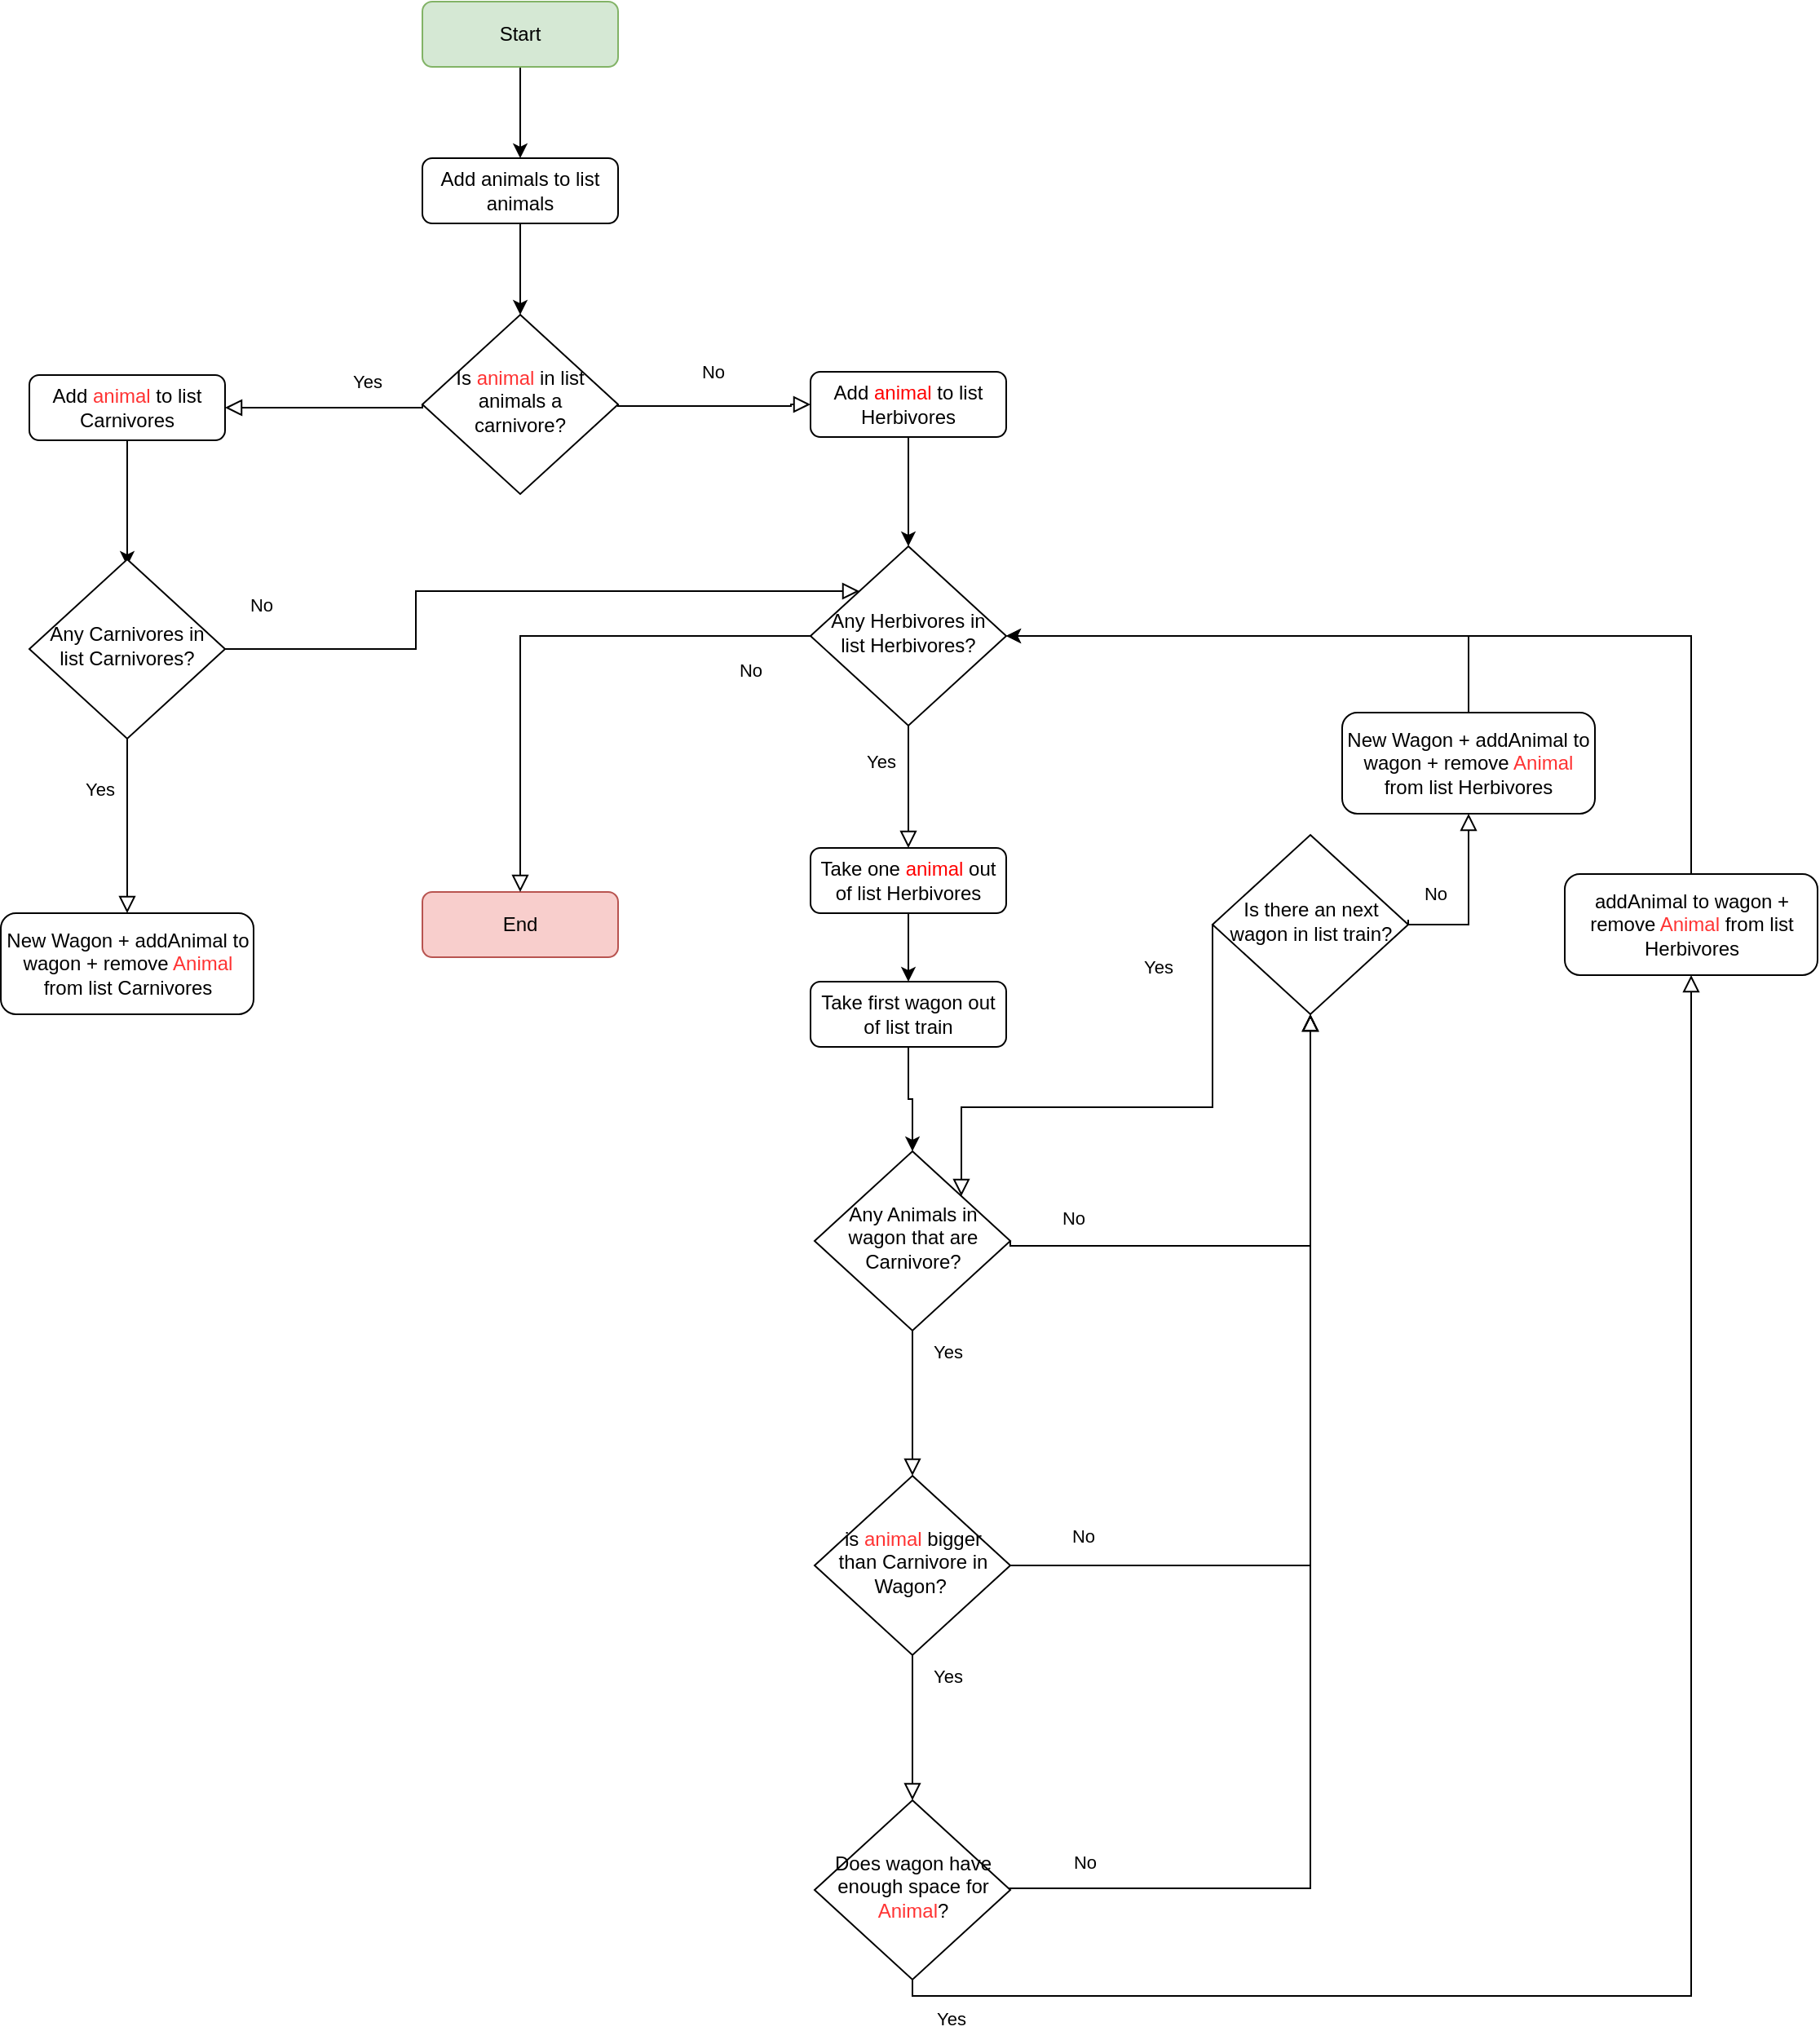 <mxfile version="18.0.8" type="device"><diagram id="C5RBs43oDa-KdzZeNtuy" name="Page-1"><mxGraphModel dx="903" dy="2141" grid="0" gridSize="10" guides="1" tooltips="1" connect="1" arrows="1" fold="1" page="1" pageScale="1" pageWidth="827" pageHeight="1169" math="0" shadow="0"><root><mxCell id="WIyWlLk6GJQsqaUBKTNV-0"/><mxCell id="WIyWlLk6GJQsqaUBKTNV-1" parent="WIyWlLk6GJQsqaUBKTNV-0"/><mxCell id="zPwgkGLQ1W0hF-BKQXLD-33" style="edgeStyle=orthogonalEdgeStyle;rounded=0;orthogonalLoop=1;jettySize=auto;html=1;entryX=0.5;entryY=0;entryDx=0;entryDy=0;fontColor=#000000;" parent="WIyWlLk6GJQsqaUBKTNV-1" source="I2GYmeGurqsiF2GOW9rV-10" target="I2GYmeGurqsiF2GOW9rV-21" edge="1"><mxGeometry relative="1" as="geometry"/></mxCell><mxCell id="I2GYmeGurqsiF2GOW9rV-10" value="Start" style="rounded=1;whiteSpace=wrap;html=1;fontSize=12;glass=0;strokeWidth=1;shadow=0;fillColor=#d5e8d4;strokeColor=#82b366;" parent="WIyWlLk6GJQsqaUBKTNV-1" vertex="1"><mxGeometry x="1382" y="-77" width="120" height="40" as="geometry"/></mxCell><mxCell id="I2GYmeGurqsiF2GOW9rV-20" value="Is &lt;font color=&quot;#ff3333&quot;&gt;animal &lt;/font&gt;in list animals a carnivore?" style="rhombus;whiteSpace=wrap;html=1;shadow=0;fontFamily=Helvetica;fontSize=12;align=center;strokeWidth=1;spacing=6;spacingTop=-4;" parent="WIyWlLk6GJQsqaUBKTNV-1" vertex="1"><mxGeometry x="1382" y="115" width="120" height="110" as="geometry"/></mxCell><mxCell id="zPwgkGLQ1W0hF-BKQXLD-34" style="edgeStyle=orthogonalEdgeStyle;rounded=0;orthogonalLoop=1;jettySize=auto;html=1;fontColor=#000000;" parent="WIyWlLk6GJQsqaUBKTNV-1" source="I2GYmeGurqsiF2GOW9rV-21" target="I2GYmeGurqsiF2GOW9rV-20" edge="1"><mxGeometry relative="1" as="geometry"/></mxCell><mxCell id="I2GYmeGurqsiF2GOW9rV-21" value="Add animals to list animals" style="rounded=1;whiteSpace=wrap;html=1;fontSize=12;glass=0;strokeWidth=1;shadow=0;" parent="WIyWlLk6GJQsqaUBKTNV-1" vertex="1"><mxGeometry x="1382" y="19" width="120" height="40" as="geometry"/></mxCell><mxCell id="I2GYmeGurqsiF2GOW9rV-23" value="Yes" style="rounded=0;html=1;jettySize=auto;orthogonalLoop=1;fontSize=11;endArrow=block;endFill=0;endSize=8;strokeWidth=1;shadow=0;labelBackgroundColor=none;edgeStyle=orthogonalEdgeStyle;exitX=0;exitY=0.5;exitDx=0;exitDy=0;entryX=1;entryY=0.5;entryDx=0;entryDy=0;" parent="WIyWlLk6GJQsqaUBKTNV-1" source="I2GYmeGurqsiF2GOW9rV-20" target="I2GYmeGurqsiF2GOW9rV-24" edge="1"><mxGeometry x="-0.431" y="-16" relative="1" as="geometry"><mxPoint x="-1" as="offset"/><mxPoint x="1186" y="172" as="sourcePoint"/><mxPoint x="1261" y="172" as="targetPoint"/><Array as="points"><mxPoint x="1382" y="172"/></Array></mxGeometry></mxCell><mxCell id="I2GYmeGurqsiF2GOW9rV-29" style="edgeStyle=orthogonalEdgeStyle;rounded=0;orthogonalLoop=1;jettySize=auto;html=1;entryX=0.5;entryY=0;entryDx=0;entryDy=0;" parent="WIyWlLk6GJQsqaUBKTNV-1" source="I2GYmeGurqsiF2GOW9rV-24" edge="1"><mxGeometry relative="1" as="geometry"><mxPoint x="1201" y="269" as="targetPoint"/></mxGeometry></mxCell><mxCell id="I2GYmeGurqsiF2GOW9rV-24" value="Add &lt;font color=&quot;#ff3333&quot;&gt;animal &lt;/font&gt;to list Carnivores" style="rounded=1;whiteSpace=wrap;html=1;fontSize=12;glass=0;strokeWidth=1;shadow=0;" parent="WIyWlLk6GJQsqaUBKTNV-1" vertex="1"><mxGeometry x="1141" y="152" width="120" height="40" as="geometry"/></mxCell><mxCell id="I2GYmeGurqsiF2GOW9rV-25" value="No" style="rounded=0;html=1;jettySize=auto;orthogonalLoop=1;fontSize=11;endArrow=block;endFill=0;endSize=8;strokeWidth=1;shadow=0;labelBackgroundColor=none;edgeStyle=orthogonalEdgeStyle;exitX=1;exitY=0.5;exitDx=0;exitDy=0;entryX=0;entryY=0.5;entryDx=0;entryDy=0;" parent="WIyWlLk6GJQsqaUBKTNV-1" source="I2GYmeGurqsiF2GOW9rV-20" target="I2GYmeGurqsiF2GOW9rV-26" edge="1"><mxGeometry y="21" relative="1" as="geometry"><mxPoint x="-1" as="offset"/><mxPoint x="1528" y="171.29" as="sourcePoint"/><mxPoint x="1618" y="171.29" as="targetPoint"/><Array as="points"><mxPoint x="1608" y="171"/></Array></mxGeometry></mxCell><mxCell id="zPwgkGLQ1W0hF-BKQXLD-25" style="edgeStyle=orthogonalEdgeStyle;rounded=0;orthogonalLoop=1;jettySize=auto;html=1;fontColor=#000000;" parent="WIyWlLk6GJQsqaUBKTNV-1" source="I2GYmeGurqsiF2GOW9rV-26" target="zPwgkGLQ1W0hF-BKQXLD-23" edge="1"><mxGeometry relative="1" as="geometry"/></mxCell><mxCell id="I2GYmeGurqsiF2GOW9rV-26" value="Add &lt;font color=&quot;#ff0000&quot;&gt;animal &lt;/font&gt;to list Herbivores" style="rounded=1;whiteSpace=wrap;html=1;fontSize=12;glass=0;strokeWidth=1;shadow=0;" parent="WIyWlLk6GJQsqaUBKTNV-1" vertex="1"><mxGeometry x="1620" y="150" width="120" height="40" as="geometry"/></mxCell><mxCell id="zPwgkGLQ1W0hF-BKQXLD-0" value="Any Animals in wagon that are Carnivore?" style="rhombus;whiteSpace=wrap;html=1;shadow=0;fontFamily=Helvetica;fontSize=12;align=center;strokeWidth=1;spacing=6;spacingTop=-4;" parent="WIyWlLk6GJQsqaUBKTNV-1" vertex="1"><mxGeometry x="1622.5" y="628" width="120" height="110" as="geometry"/></mxCell><mxCell id="zPwgkGLQ1W0hF-BKQXLD-2" value="No" style="edgeStyle=orthogonalEdgeStyle;rounded=0;html=1;jettySize=auto;orthogonalLoop=1;fontSize=11;endArrow=block;endFill=0;endSize=8;strokeWidth=1;shadow=0;labelBackgroundColor=none;exitX=1;exitY=0.5;exitDx=0;exitDy=0;entryX=0.5;entryY=1;entryDx=0;entryDy=0;" parent="WIyWlLk6GJQsqaUBKTNV-1" source="zPwgkGLQ1W0hF-BKQXLD-0" target="zPwgkGLQ1W0hF-BKQXLD-16" edge="1"><mxGeometry x="-0.751" y="17" relative="1" as="geometry"><mxPoint as="offset"/><mxPoint x="1762.5" y="685" as="sourcePoint"/><mxPoint x="1877.5" y="686" as="targetPoint"/><Array as="points"><mxPoint x="1742.5" y="686"/><mxPoint x="1926.5" y="686"/></Array></mxGeometry></mxCell><mxCell id="zPwgkGLQ1W0hF-BKQXLD-4" value="Yes" style="rounded=0;html=1;jettySize=auto;orthogonalLoop=1;fontSize=11;endArrow=block;endFill=0;endSize=8;strokeWidth=1;shadow=0;labelBackgroundColor=none;edgeStyle=orthogonalEdgeStyle;exitX=0.5;exitY=1;exitDx=0;exitDy=0;" parent="WIyWlLk6GJQsqaUBKTNV-1" source="zPwgkGLQ1W0hF-BKQXLD-0" target="zPwgkGLQ1W0hF-BKQXLD-5" edge="1"><mxGeometry x="-0.705" y="21" relative="1" as="geometry"><mxPoint as="offset"/><mxPoint x="1696.5" y="773" as="sourcePoint"/><mxPoint x="1682.5" y="826" as="targetPoint"/><Array as="points"/></mxGeometry></mxCell><mxCell id="zPwgkGLQ1W0hF-BKQXLD-5" value="is &lt;font color=&quot;#ff3333&quot;&gt;animal &lt;/font&gt;bigger than Carnivore in Wagon?&amp;nbsp;" style="rhombus;whiteSpace=wrap;html=1;shadow=0;fontFamily=Helvetica;fontSize=12;align=center;strokeWidth=1;spacing=6;spacingTop=-4;" parent="WIyWlLk6GJQsqaUBKTNV-1" vertex="1"><mxGeometry x="1622.5" y="827" width="120" height="110" as="geometry"/></mxCell><mxCell id="zPwgkGLQ1W0hF-BKQXLD-8" value="No" style="edgeStyle=orthogonalEdgeStyle;rounded=0;html=1;jettySize=auto;orthogonalLoop=1;fontSize=11;endArrow=block;endFill=0;endSize=8;strokeWidth=1;shadow=0;labelBackgroundColor=none;exitX=1;exitY=0.5;exitDx=0;exitDy=0;entryX=0.5;entryY=1;entryDx=0;entryDy=0;" parent="WIyWlLk6GJQsqaUBKTNV-1" source="zPwgkGLQ1W0hF-BKQXLD-5" target="zPwgkGLQ1W0hF-BKQXLD-16" edge="1"><mxGeometry x="-0.829" y="18" relative="1" as="geometry"><mxPoint as="offset"/><mxPoint x="1767.5" y="880.5" as="sourcePoint"/><mxPoint x="1877.5" y="884" as="targetPoint"/><Array as="points"><mxPoint x="1926.5" y="882"/></Array></mxGeometry></mxCell><mxCell id="zPwgkGLQ1W0hF-BKQXLD-10" value="Yes" style="rounded=0;html=1;jettySize=auto;orthogonalLoop=1;fontSize=11;endArrow=block;endFill=0;endSize=8;strokeWidth=1;shadow=0;labelBackgroundColor=none;edgeStyle=orthogonalEdgeStyle;exitX=0.5;exitY=1;exitDx=0;exitDy=0;entryX=0.5;entryY=0;entryDx=0;entryDy=0;" parent="WIyWlLk6GJQsqaUBKTNV-1" source="zPwgkGLQ1W0hF-BKQXLD-5" edge="1"><mxGeometry x="-0.705" y="21" relative="1" as="geometry"><mxPoint as="offset"/><mxPoint x="1682" y="941" as="sourcePoint"/><mxPoint x="1682.5" y="1026" as="targetPoint"/><Array as="points"/></mxGeometry></mxCell><mxCell id="zPwgkGLQ1W0hF-BKQXLD-12" value="Does wagon have enough space for &lt;font color=&quot;#ff3333&quot;&gt;Animal&lt;/font&gt;?" style="rhombus;whiteSpace=wrap;html=1;shadow=0;fontFamily=Helvetica;fontSize=12;align=center;strokeWidth=1;spacing=6;spacingTop=-4;" parent="WIyWlLk6GJQsqaUBKTNV-1" vertex="1"><mxGeometry x="1622.5" y="1026" width="120" height="110" as="geometry"/></mxCell><mxCell id="zPwgkGLQ1W0hF-BKQXLD-13" value="No" style="edgeStyle=orthogonalEdgeStyle;rounded=0;html=1;jettySize=auto;orthogonalLoop=1;fontSize=11;endArrow=block;endFill=0;endSize=8;strokeWidth=1;shadow=0;labelBackgroundColor=none;entryX=0.5;entryY=1;entryDx=0;entryDy=0;" parent="WIyWlLk6GJQsqaUBKTNV-1" source="zPwgkGLQ1W0hF-BKQXLD-12" target="zPwgkGLQ1W0hF-BKQXLD-16" edge="1"><mxGeometry x="-0.87" y="16" relative="1" as="geometry"><mxPoint as="offset"/><mxPoint x="1742.5" y="1080" as="sourcePoint"/><mxPoint x="1877.5" y="1082" as="targetPoint"/><Array as="points"><mxPoint x="1926.5" y="1080"/></Array></mxGeometry></mxCell><mxCell id="zPwgkGLQ1W0hF-BKQXLD-14" value="Yes" style="rounded=0;html=1;jettySize=auto;orthogonalLoop=1;fontSize=11;endArrow=block;endFill=0;endSize=8;strokeWidth=1;shadow=0;labelBackgroundColor=none;edgeStyle=orthogonalEdgeStyle;entryX=0.5;entryY=1;entryDx=0;entryDy=0;" parent="WIyWlLk6GJQsqaUBKTNV-1" source="zPwgkGLQ1W0hF-BKQXLD-12" target="zPwgkGLQ1W0hF-BKQXLD-24" edge="1"><mxGeometry x="-0.94" y="-14" relative="1" as="geometry"><mxPoint as="offset"/><mxPoint x="1682" y="1136" as="sourcePoint"/><mxPoint x="1682.5" y="1205" as="targetPoint"/><Array as="points"><mxPoint x="1683" y="1146"/><mxPoint x="2160" y="1146"/></Array></mxGeometry></mxCell><mxCell id="zPwgkGLQ1W0hF-BKQXLD-16" value="Is there an next wagon in list train?" style="rhombus;whiteSpace=wrap;html=1;shadow=0;fontFamily=Helvetica;fontSize=12;align=center;strokeWidth=1;spacing=6;spacingTop=-4;" parent="WIyWlLk6GJQsqaUBKTNV-1" vertex="1"><mxGeometry x="1866.5" y="434" width="120" height="110" as="geometry"/></mxCell><mxCell id="zPwgkGLQ1W0hF-BKQXLD-18" value="Yes" style="rounded=0;html=1;jettySize=auto;orthogonalLoop=1;fontSize=11;endArrow=block;endFill=0;endSize=8;strokeWidth=1;shadow=0;labelBackgroundColor=none;edgeStyle=orthogonalEdgeStyle;exitX=0;exitY=0.5;exitDx=0;exitDy=0;entryX=1;entryY=0;entryDx=0;entryDy=0;" parent="WIyWlLk6GJQsqaUBKTNV-1" source="zPwgkGLQ1W0hF-BKQXLD-16" target="zPwgkGLQ1W0hF-BKQXLD-0" edge="1"><mxGeometry x="-0.831" y="-34" relative="1" as="geometry"><mxPoint y="-1" as="offset"/><mxPoint x="1692.5" y="748" as="sourcePoint"/><mxPoint x="1692.5" y="837" as="targetPoint"/><Array as="points"><mxPoint x="1867" y="601"/><mxPoint x="1713" y="601"/></Array></mxGeometry></mxCell><mxCell id="zPwgkGLQ1W0hF-BKQXLD-19" value="No" style="edgeStyle=orthogonalEdgeStyle;rounded=0;html=1;jettySize=auto;orthogonalLoop=1;fontSize=11;endArrow=block;endFill=0;endSize=8;strokeWidth=1;shadow=0;labelBackgroundColor=none;exitX=1;exitY=0.5;exitDx=0;exitDy=0;entryX=0.5;entryY=1;entryDx=0;entryDy=0;" parent="WIyWlLk6GJQsqaUBKTNV-1" target="JYXsYeS6MshsQeE6deFW-5" edge="1"><mxGeometry x="-0.636" y="19" relative="1" as="geometry"><mxPoint as="offset"/><mxPoint x="1986.5" y="486" as="sourcePoint"/><mxPoint x="2102.5" y="489" as="targetPoint"/><Array as="points"><mxPoint x="1987" y="489"/><mxPoint x="2024" y="489"/></Array></mxGeometry></mxCell><mxCell id="zPwgkGLQ1W0hF-BKQXLD-23" value="Any Herbivores in list Herbivores?" style="rhombus;whiteSpace=wrap;html=1;shadow=0;fontFamily=Helvetica;fontSize=12;align=center;strokeWidth=1;spacing=6;spacingTop=-4;" parent="WIyWlLk6GJQsqaUBKTNV-1" vertex="1"><mxGeometry x="1620" y="257" width="120" height="110" as="geometry"/></mxCell><mxCell id="zPwgkGLQ1W0hF-BKQXLD-46" style="edgeStyle=orthogonalEdgeStyle;rounded=0;orthogonalLoop=1;jettySize=auto;html=1;entryX=1;entryY=0.5;entryDx=0;entryDy=0;fontColor=#FF3333;" parent="WIyWlLk6GJQsqaUBKTNV-1" source="zPwgkGLQ1W0hF-BKQXLD-24" target="zPwgkGLQ1W0hF-BKQXLD-23" edge="1"><mxGeometry relative="1" as="geometry"><Array as="points"><mxPoint x="2160" y="312"/></Array></mxGeometry></mxCell><mxCell id="zPwgkGLQ1W0hF-BKQXLD-24" value="addAnimal to wagon + remove &lt;font color=&quot;#ff3333&quot;&gt;Animal &lt;/font&gt;from list Herbivores" style="rounded=1;whiteSpace=wrap;html=1;fontSize=12;glass=0;strokeWidth=1;shadow=0;" parent="WIyWlLk6GJQsqaUBKTNV-1" vertex="1"><mxGeometry x="2082.5" y="458" width="155" height="62" as="geometry"/></mxCell><mxCell id="zPwgkGLQ1W0hF-BKQXLD-32" value="End" style="rounded=1;whiteSpace=wrap;html=1;fontSize=12;glass=0;strokeWidth=1;shadow=0;fillColor=#f8cecc;strokeColor=#b85450;" parent="WIyWlLk6GJQsqaUBKTNV-1" vertex="1"><mxGeometry x="1382" y="469" width="120" height="40" as="geometry"/></mxCell><mxCell id="zPwgkGLQ1W0hF-BKQXLD-35" value="New Wagon + addAnimal to wagon + remove &lt;font color=&quot;#ff3333&quot;&gt;Animal &lt;/font&gt;from list Carnivores" style="rounded=1;whiteSpace=wrap;html=1;fontSize=12;glass=0;strokeWidth=1;shadow=0;" parent="WIyWlLk6GJQsqaUBKTNV-1" vertex="1"><mxGeometry x="1123.5" y="482" width="155" height="62" as="geometry"/></mxCell><mxCell id="zPwgkGLQ1W0hF-BKQXLD-37" value="No" style="edgeStyle=orthogonalEdgeStyle;rounded=0;html=1;jettySize=auto;orthogonalLoop=1;fontSize=11;endArrow=block;endFill=0;endSize=8;strokeWidth=1;shadow=0;labelBackgroundColor=none;exitX=0;exitY=0.5;exitDx=0;exitDy=0;entryX=0.5;entryY=0;entryDx=0;entryDy=0;" parent="WIyWlLk6GJQsqaUBKTNV-1" source="zPwgkGLQ1W0hF-BKQXLD-23" target="zPwgkGLQ1W0hF-BKQXLD-32" edge="1"><mxGeometry x="-0.785" y="21" relative="1" as="geometry"><mxPoint x="-1" as="offset"/><mxPoint x="870" y="382.5" as="sourcePoint"/><mxPoint x="930" y="470" as="targetPoint"/><Array as="points"><mxPoint x="1442" y="312"/></Array></mxGeometry></mxCell><mxCell id="JYXsYeS6MshsQeE6deFW-17" style="edgeStyle=orthogonalEdgeStyle;rounded=0;orthogonalLoop=1;jettySize=auto;html=1;" edge="1" parent="WIyWlLk6GJQsqaUBKTNV-1" source="JYXsYeS6MshsQeE6deFW-0" target="JYXsYeS6MshsQeE6deFW-15"><mxGeometry relative="1" as="geometry"/></mxCell><mxCell id="JYXsYeS6MshsQeE6deFW-0" value="Take one&amp;nbsp;&lt;font color=&quot;#ff0000&quot;&gt;animal &lt;/font&gt;out of list Herbivores" style="rounded=1;whiteSpace=wrap;html=1;fontSize=12;glass=0;strokeWidth=1;shadow=0;" vertex="1" parent="WIyWlLk6GJQsqaUBKTNV-1"><mxGeometry x="1620" y="442" width="120" height="40" as="geometry"/></mxCell><mxCell id="JYXsYeS6MshsQeE6deFW-1" value="Yes" style="rounded=0;html=1;jettySize=auto;orthogonalLoop=1;fontSize=11;endArrow=block;endFill=0;endSize=8;strokeWidth=1;shadow=0;labelBackgroundColor=none;edgeStyle=orthogonalEdgeStyle;exitX=0.5;exitY=1;exitDx=0;exitDy=0;entryX=0.5;entryY=0;entryDx=0;entryDy=0;" edge="1" parent="WIyWlLk6GJQsqaUBKTNV-1" source="zPwgkGLQ1W0hF-BKQXLD-23" target="JYXsYeS6MshsQeE6deFW-0"><mxGeometry x="-0.431" y="-16" relative="1" as="geometry"><mxPoint x="-1" as="offset"/><mxPoint x="1684" y="402" as="sourcePoint"/><mxPoint x="1774" y="405" as="targetPoint"/><Array as="points"/></mxGeometry></mxCell><mxCell id="JYXsYeS6MshsQeE6deFW-2" value="Any Carnivores in list Carnivores?" style="rhombus;whiteSpace=wrap;html=1;shadow=0;fontFamily=Helvetica;fontSize=12;align=center;strokeWidth=1;spacing=6;spacingTop=-4;" vertex="1" parent="WIyWlLk6GJQsqaUBKTNV-1"><mxGeometry x="1141" y="265" width="120" height="110" as="geometry"/></mxCell><mxCell id="JYXsYeS6MshsQeE6deFW-3" value="Yes" style="rounded=0;html=1;jettySize=auto;orthogonalLoop=1;fontSize=11;endArrow=block;endFill=0;endSize=8;strokeWidth=1;shadow=0;labelBackgroundColor=none;edgeStyle=orthogonalEdgeStyle;exitX=0.5;exitY=1;exitDx=0;exitDy=0;" edge="1" parent="WIyWlLk6GJQsqaUBKTNV-1" source="JYXsYeS6MshsQeE6deFW-2" target="zPwgkGLQ1W0hF-BKQXLD-35"><mxGeometry x="-0.431" y="-16" relative="1" as="geometry"><mxPoint x="-1" as="offset"/><mxPoint x="1200.23" y="380" as="sourcePoint"/><mxPoint x="1200.23" y="482" as="targetPoint"/><Array as="points"/></mxGeometry></mxCell><mxCell id="JYXsYeS6MshsQeE6deFW-4" value="No" style="rounded=0;html=1;jettySize=auto;orthogonalLoop=1;fontSize=11;endArrow=block;endFill=0;endSize=8;strokeWidth=1;shadow=0;labelBackgroundColor=none;edgeStyle=orthogonalEdgeStyle;entryX=0;entryY=0;entryDx=0;entryDy=0;exitX=1;exitY=0.5;exitDx=0;exitDy=0;" edge="1" parent="WIyWlLk6GJQsqaUBKTNV-1" source="JYXsYeS6MshsQeE6deFW-2" target="zPwgkGLQ1W0hF-BKQXLD-23"><mxGeometry x="-0.896" y="27" relative="1" as="geometry"><mxPoint as="offset"/><mxPoint x="1261" y="319.23" as="sourcePoint"/><mxPoint x="1379" y="319.23" as="targetPoint"/><Array as="points"><mxPoint x="1378" y="320"/><mxPoint x="1378" y="285"/></Array></mxGeometry></mxCell><mxCell id="JYXsYeS6MshsQeE6deFW-6" style="edgeStyle=orthogonalEdgeStyle;rounded=0;orthogonalLoop=1;jettySize=auto;html=1;entryX=1;entryY=0.5;entryDx=0;entryDy=0;" edge="1" parent="WIyWlLk6GJQsqaUBKTNV-1" source="JYXsYeS6MshsQeE6deFW-5" target="zPwgkGLQ1W0hF-BKQXLD-23"><mxGeometry relative="1" as="geometry"><Array as="points"><mxPoint x="2024" y="312"/></Array></mxGeometry></mxCell><mxCell id="JYXsYeS6MshsQeE6deFW-5" value="New Wagon + addAnimal to wagon + remove &lt;font color=&quot;#ff3333&quot;&gt;Animal &lt;/font&gt;from list Herbivores" style="rounded=1;whiteSpace=wrap;html=1;fontSize=12;glass=0;strokeWidth=1;shadow=0;" vertex="1" parent="WIyWlLk6GJQsqaUBKTNV-1"><mxGeometry x="1946" y="359" width="155" height="62" as="geometry"/></mxCell><mxCell id="JYXsYeS6MshsQeE6deFW-16" style="edgeStyle=orthogonalEdgeStyle;rounded=0;orthogonalLoop=1;jettySize=auto;html=1;exitX=0.5;exitY=1;exitDx=0;exitDy=0;entryX=0.5;entryY=0;entryDx=0;entryDy=0;" edge="1" parent="WIyWlLk6GJQsqaUBKTNV-1" source="JYXsYeS6MshsQeE6deFW-15" target="zPwgkGLQ1W0hF-BKQXLD-0"><mxGeometry relative="1" as="geometry"/></mxCell><mxCell id="JYXsYeS6MshsQeE6deFW-15" value="Take first wagon out of list train" style="rounded=1;whiteSpace=wrap;html=1;fontSize=12;glass=0;strokeWidth=1;shadow=0;" vertex="1" parent="WIyWlLk6GJQsqaUBKTNV-1"><mxGeometry x="1620" y="524" width="120" height="40" as="geometry"/></mxCell></root></mxGraphModel></diagram></mxfile>